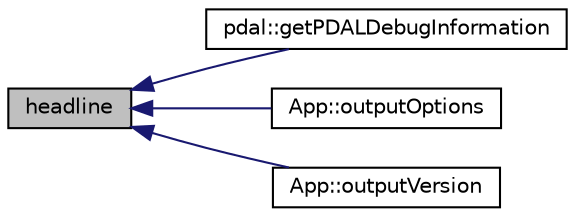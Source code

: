 digraph "headline"
{
  edge [fontname="Helvetica",fontsize="10",labelfontname="Helvetica",labelfontsize="10"];
  node [fontname="Helvetica",fontsize="10",shape=record];
  rankdir="LR";
  Node1 [label="headline",height=0.2,width=0.4,color="black", fillcolor="grey75", style="filled", fontcolor="black"];
  Node1 -> Node2 [dir="back",color="midnightblue",fontsize="10",style="solid",fontname="Helvetica"];
  Node2 [label="pdal::getPDALDebugInformation",height=0.2,width=0.4,color="black", fillcolor="white", style="filled",URL="$namespacepdal.html#a94c09f1d24b93adf5d594392a30ecb60"];
  Node1 -> Node3 [dir="back",color="midnightblue",fontsize="10",style="solid",fontname="Helvetica"];
  Node3 [label="App::outputOptions",height=0.2,width=0.4,color="black", fillcolor="white", style="filled",URL="$classApp.html#adf89e292877822f233d3b95598d2b1cb"];
  Node1 -> Node4 [dir="back",color="midnightblue",fontsize="10",style="solid",fontname="Helvetica"];
  Node4 [label="App::outputVersion",height=0.2,width=0.4,color="black", fillcolor="white", style="filled",URL="$classApp.html#a524a8757f494b2c1b20a9f5041c44df0"];
}
